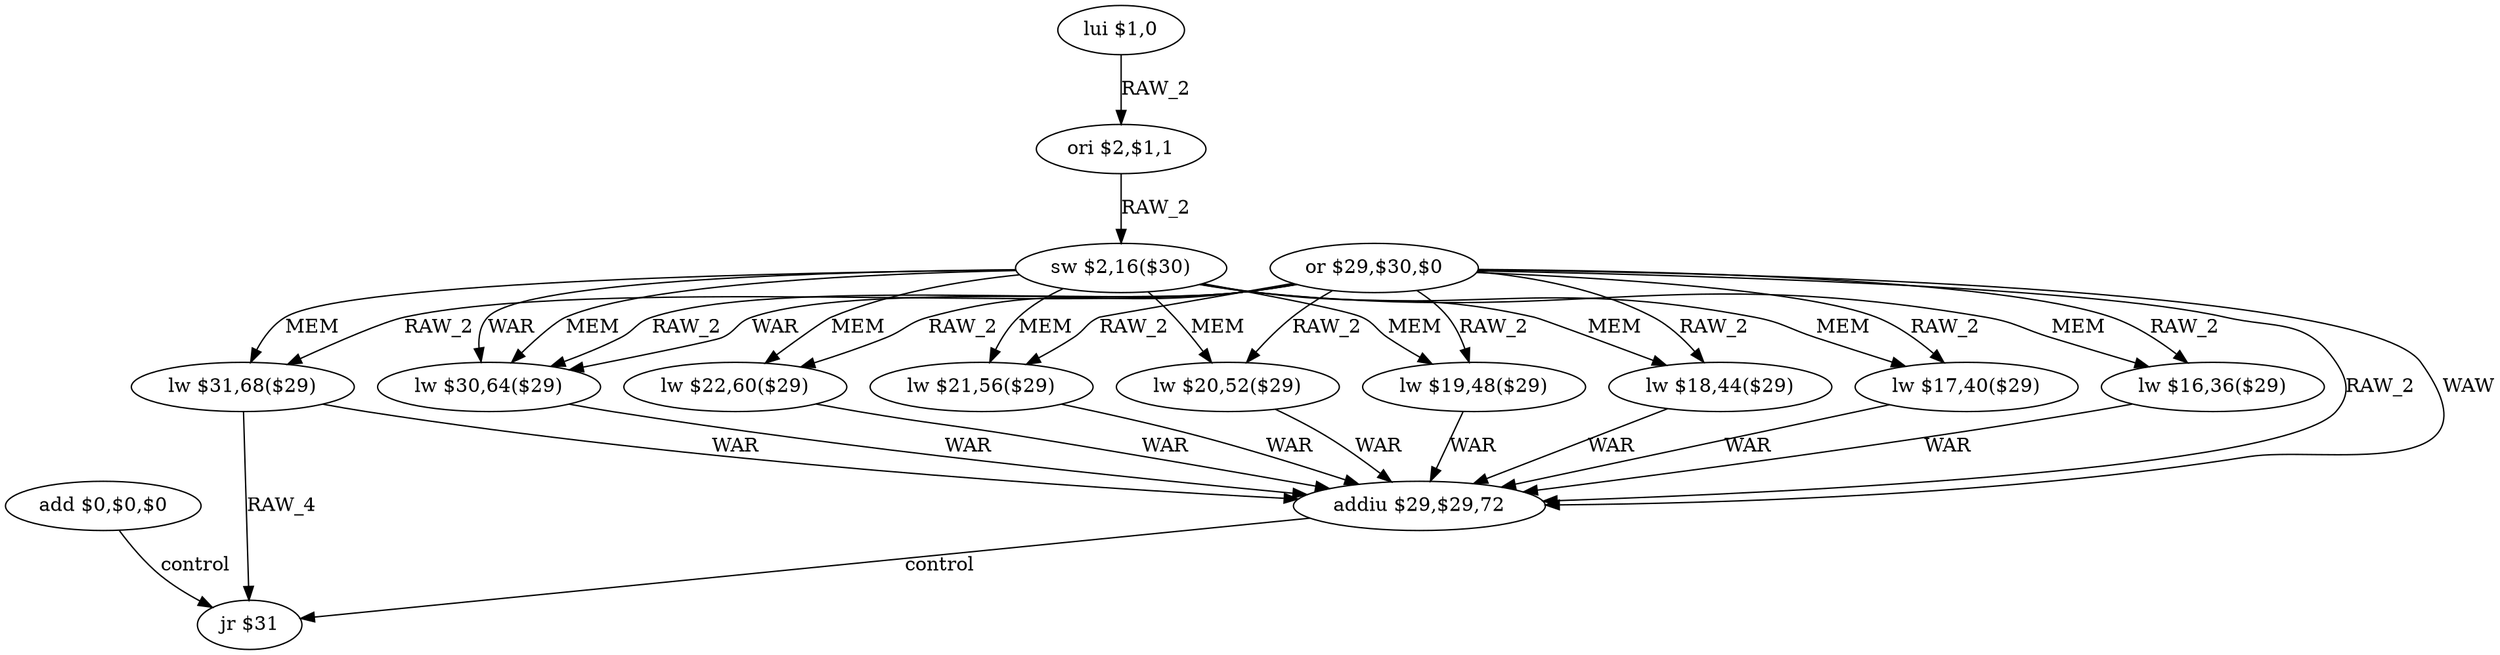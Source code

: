 digraph G1 {
node [shape = ellipse];
i0 [label = "add $0,$0,$0"] ;
i0 ->  i15 [label= "control"];
i15 [label = "jr $31"] ;
i1 [label = "lui $1,0"] ;
i1 ->  i2 [label= "RAW_2"];
i2 [label = "ori $2,$1,1"] ;
i2 ->  i3 [label= "RAW_2"];
i3 [label = "sw $2,16($30)"] ;
i3 ->  i5 [label= "MEM"];
i3 ->  i6 [label= "WAR"];
i3 ->  i6 [label= "MEM"];
i3 ->  i7 [label= "MEM"];
i3 ->  i8 [label= "MEM"];
i3 ->  i9 [label= "MEM"];
i3 ->  i10 [label= "MEM"];
i3 ->  i11 [label= "MEM"];
i3 ->  i12 [label= "MEM"];
i3 ->  i13 [label= "MEM"];
i5 [label = "lw $31,68($29)"] ;
i5 ->  i14 [label= "WAR"];
i5 ->  i15 [label= "RAW_4"];
i14 [label = "addiu $29,$29,72"] ;
i14 ->  i15 [label= "control"];
i6 [label = "lw $30,64($29)"] ;
i6 ->  i14 [label= "WAR"];
i7 [label = "lw $22,60($29)"] ;
i7 ->  i14 [label= "WAR"];
i8 [label = "lw $21,56($29)"] ;
i8 ->  i14 [label= "WAR"];
i9 [label = "lw $20,52($29)"] ;
i9 ->  i14 [label= "WAR"];
i10 [label = "lw $19,48($29)"] ;
i10 ->  i14 [label= "WAR"];
i11 [label = "lw $18,44($29)"] ;
i11 ->  i14 [label= "WAR"];
i12 [label = "lw $17,40($29)"] ;
i12 ->  i14 [label= "WAR"];
i13 [label = "lw $16,36($29)"] ;
i13 ->  i14 [label= "WAR"];
i4 [label = "or $29,$30,$0"] ;
i4 ->  i5 [label= "RAW_2"];
i4 ->  i6 [label= "RAW_2"];
i4 ->  i6 [label= "WAR"];
i4 ->  i7 [label= "RAW_2"];
i4 ->  i8 [label= "RAW_2"];
i4 ->  i9 [label= "RAW_2"];
i4 ->  i10 [label= "RAW_2"];
i4 ->  i11 [label= "RAW_2"];
i4 ->  i12 [label= "RAW_2"];
i4 ->  i13 [label= "RAW_2"];
i4 ->  i14 [label= "RAW_2"];
i4 ->  i14 [label= "WAW"];
}
